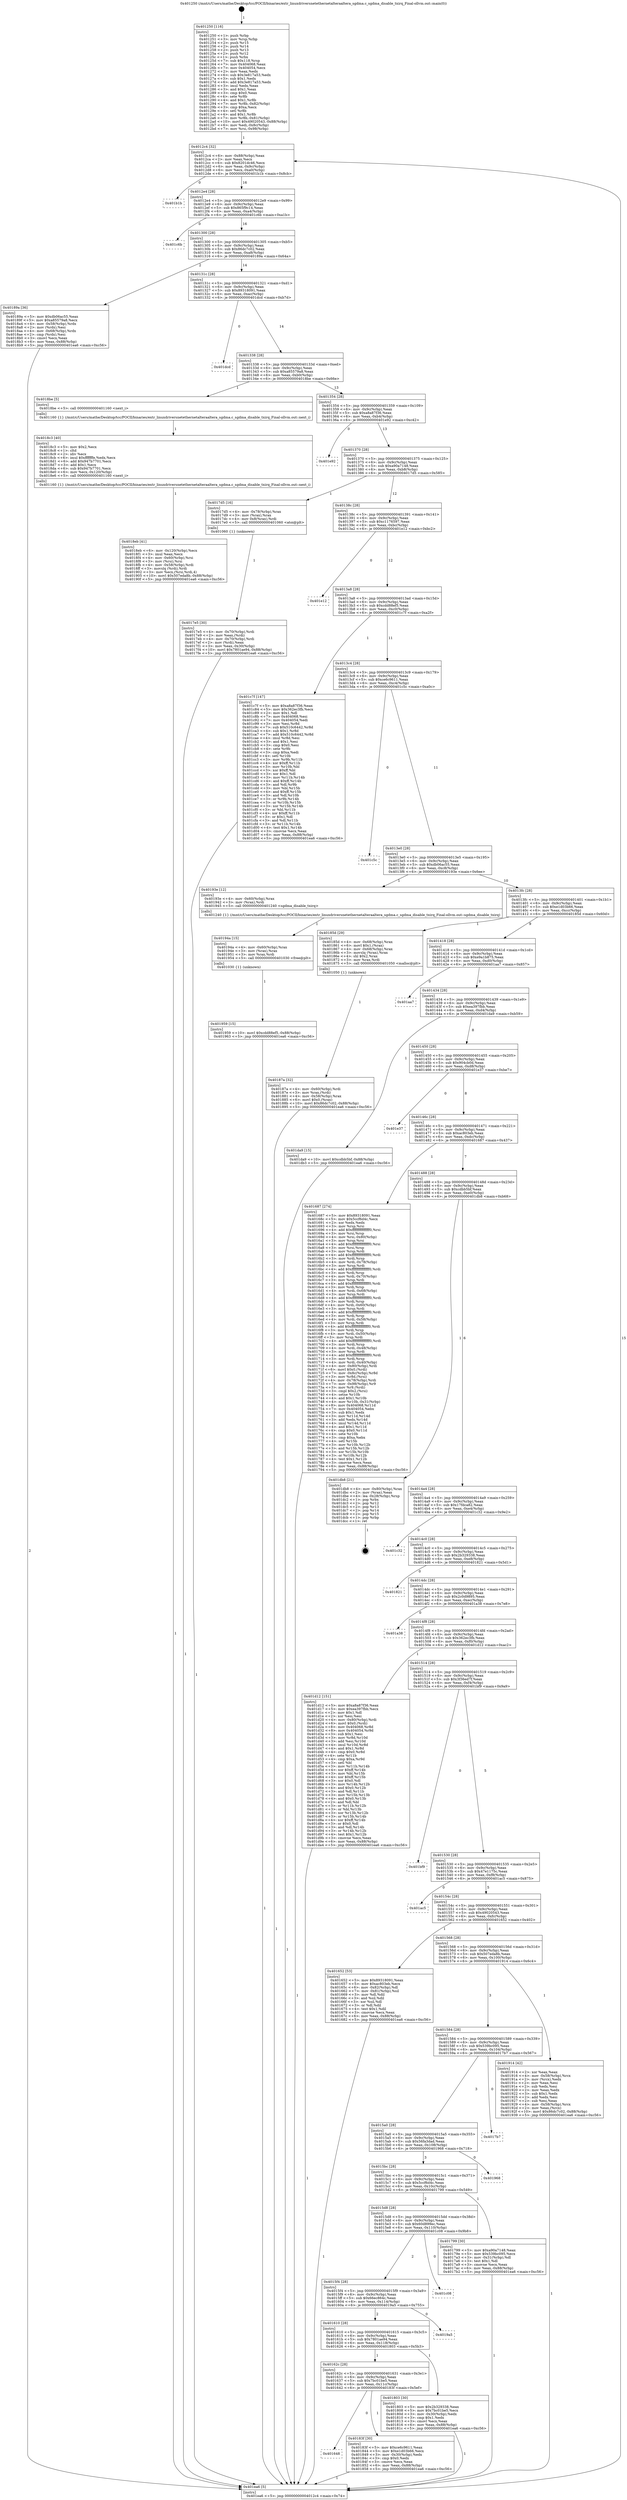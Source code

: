 digraph "0x401250" {
  label = "0x401250 (/mnt/c/Users/mathe/Desktop/tcc/POCII/binaries/extr_linuxdriversnetethernetalteraaltera_sgdma.c_sgdma_disable_txirq_Final-ollvm.out::main(0))"
  labelloc = "t"
  node[shape=record]

  Entry [label="",width=0.3,height=0.3,shape=circle,fillcolor=black,style=filled]
  "0x4012c4" [label="{
     0x4012c4 [32]\l
     | [instrs]\l
     &nbsp;&nbsp;0x4012c4 \<+6\>: mov -0x88(%rbp),%eax\l
     &nbsp;&nbsp;0x4012ca \<+2\>: mov %eax,%ecx\l
     &nbsp;&nbsp;0x4012cc \<+6\>: sub $0x8201dc46,%ecx\l
     &nbsp;&nbsp;0x4012d2 \<+6\>: mov %eax,-0x9c(%rbp)\l
     &nbsp;&nbsp;0x4012d8 \<+6\>: mov %ecx,-0xa0(%rbp)\l
     &nbsp;&nbsp;0x4012de \<+6\>: je 0000000000401b1b \<main+0x8cb\>\l
  }"]
  "0x401b1b" [label="{
     0x401b1b\l
  }", style=dashed]
  "0x4012e4" [label="{
     0x4012e4 [28]\l
     | [instrs]\l
     &nbsp;&nbsp;0x4012e4 \<+5\>: jmp 00000000004012e9 \<main+0x99\>\l
     &nbsp;&nbsp;0x4012e9 \<+6\>: mov -0x9c(%rbp),%eax\l
     &nbsp;&nbsp;0x4012ef \<+5\>: sub $0x865f9c14,%eax\l
     &nbsp;&nbsp;0x4012f4 \<+6\>: mov %eax,-0xa4(%rbp)\l
     &nbsp;&nbsp;0x4012fa \<+6\>: je 0000000000401c6b \<main+0xa1b\>\l
  }"]
  Exit [label="",width=0.3,height=0.3,shape=circle,fillcolor=black,style=filled,peripheries=2]
  "0x401c6b" [label="{
     0x401c6b\l
  }", style=dashed]
  "0x401300" [label="{
     0x401300 [28]\l
     | [instrs]\l
     &nbsp;&nbsp;0x401300 \<+5\>: jmp 0000000000401305 \<main+0xb5\>\l
     &nbsp;&nbsp;0x401305 \<+6\>: mov -0x9c(%rbp),%eax\l
     &nbsp;&nbsp;0x40130b \<+5\>: sub $0x86dc7c02,%eax\l
     &nbsp;&nbsp;0x401310 \<+6\>: mov %eax,-0xa8(%rbp)\l
     &nbsp;&nbsp;0x401316 \<+6\>: je 000000000040189a \<main+0x64a\>\l
  }"]
  "0x401959" [label="{
     0x401959 [15]\l
     | [instrs]\l
     &nbsp;&nbsp;0x401959 \<+10\>: movl $0xcdd88ef5,-0x88(%rbp)\l
     &nbsp;&nbsp;0x401963 \<+5\>: jmp 0000000000401ea6 \<main+0xc56\>\l
  }"]
  "0x40189a" [label="{
     0x40189a [36]\l
     | [instrs]\l
     &nbsp;&nbsp;0x40189a \<+5\>: mov $0xdb06ac55,%eax\l
     &nbsp;&nbsp;0x40189f \<+5\>: mov $0xa85579a8,%ecx\l
     &nbsp;&nbsp;0x4018a4 \<+4\>: mov -0x58(%rbp),%rdx\l
     &nbsp;&nbsp;0x4018a8 \<+2\>: mov (%rdx),%esi\l
     &nbsp;&nbsp;0x4018aa \<+4\>: mov -0x68(%rbp),%rdx\l
     &nbsp;&nbsp;0x4018ae \<+2\>: cmp (%rdx),%esi\l
     &nbsp;&nbsp;0x4018b0 \<+3\>: cmovl %ecx,%eax\l
     &nbsp;&nbsp;0x4018b3 \<+6\>: mov %eax,-0x88(%rbp)\l
     &nbsp;&nbsp;0x4018b9 \<+5\>: jmp 0000000000401ea6 \<main+0xc56\>\l
  }"]
  "0x40131c" [label="{
     0x40131c [28]\l
     | [instrs]\l
     &nbsp;&nbsp;0x40131c \<+5\>: jmp 0000000000401321 \<main+0xd1\>\l
     &nbsp;&nbsp;0x401321 \<+6\>: mov -0x9c(%rbp),%eax\l
     &nbsp;&nbsp;0x401327 \<+5\>: sub $0x89318091,%eax\l
     &nbsp;&nbsp;0x40132c \<+6\>: mov %eax,-0xac(%rbp)\l
     &nbsp;&nbsp;0x401332 \<+6\>: je 0000000000401dcd \<main+0xb7d\>\l
  }"]
  "0x40194a" [label="{
     0x40194a [15]\l
     | [instrs]\l
     &nbsp;&nbsp;0x40194a \<+4\>: mov -0x60(%rbp),%rax\l
     &nbsp;&nbsp;0x40194e \<+3\>: mov (%rax),%rax\l
     &nbsp;&nbsp;0x401951 \<+3\>: mov %rax,%rdi\l
     &nbsp;&nbsp;0x401954 \<+5\>: call 0000000000401030 \<free@plt\>\l
     | [calls]\l
     &nbsp;&nbsp;0x401030 \{1\} (unknown)\l
  }"]
  "0x401dcd" [label="{
     0x401dcd\l
  }", style=dashed]
  "0x401338" [label="{
     0x401338 [28]\l
     | [instrs]\l
     &nbsp;&nbsp;0x401338 \<+5\>: jmp 000000000040133d \<main+0xed\>\l
     &nbsp;&nbsp;0x40133d \<+6\>: mov -0x9c(%rbp),%eax\l
     &nbsp;&nbsp;0x401343 \<+5\>: sub $0xa85579a8,%eax\l
     &nbsp;&nbsp;0x401348 \<+6\>: mov %eax,-0xb0(%rbp)\l
     &nbsp;&nbsp;0x40134e \<+6\>: je 00000000004018be \<main+0x66e\>\l
  }"]
  "0x4018eb" [label="{
     0x4018eb [41]\l
     | [instrs]\l
     &nbsp;&nbsp;0x4018eb \<+6\>: mov -0x120(%rbp),%ecx\l
     &nbsp;&nbsp;0x4018f1 \<+3\>: imul %eax,%ecx\l
     &nbsp;&nbsp;0x4018f4 \<+4\>: mov -0x60(%rbp),%rsi\l
     &nbsp;&nbsp;0x4018f8 \<+3\>: mov (%rsi),%rsi\l
     &nbsp;&nbsp;0x4018fb \<+4\>: mov -0x58(%rbp),%rdi\l
     &nbsp;&nbsp;0x4018ff \<+3\>: movslq (%rdi),%rdi\l
     &nbsp;&nbsp;0x401902 \<+3\>: mov %ecx,(%rsi,%rdi,4)\l
     &nbsp;&nbsp;0x401905 \<+10\>: movl $0x507eda8b,-0x88(%rbp)\l
     &nbsp;&nbsp;0x40190f \<+5\>: jmp 0000000000401ea6 \<main+0xc56\>\l
  }"]
  "0x4018be" [label="{
     0x4018be [5]\l
     | [instrs]\l
     &nbsp;&nbsp;0x4018be \<+5\>: call 0000000000401160 \<next_i\>\l
     | [calls]\l
     &nbsp;&nbsp;0x401160 \{1\} (/mnt/c/Users/mathe/Desktop/tcc/POCII/binaries/extr_linuxdriversnetethernetalteraaltera_sgdma.c_sgdma_disable_txirq_Final-ollvm.out::next_i)\l
  }"]
  "0x401354" [label="{
     0x401354 [28]\l
     | [instrs]\l
     &nbsp;&nbsp;0x401354 \<+5\>: jmp 0000000000401359 \<main+0x109\>\l
     &nbsp;&nbsp;0x401359 \<+6\>: mov -0x9c(%rbp),%eax\l
     &nbsp;&nbsp;0x40135f \<+5\>: sub $0xa8a87f36,%eax\l
     &nbsp;&nbsp;0x401364 \<+6\>: mov %eax,-0xb4(%rbp)\l
     &nbsp;&nbsp;0x40136a \<+6\>: je 0000000000401e92 \<main+0xc42\>\l
  }"]
  "0x4018c3" [label="{
     0x4018c3 [40]\l
     | [instrs]\l
     &nbsp;&nbsp;0x4018c3 \<+5\>: mov $0x2,%ecx\l
     &nbsp;&nbsp;0x4018c8 \<+1\>: cltd\l
     &nbsp;&nbsp;0x4018c9 \<+2\>: idiv %ecx\l
     &nbsp;&nbsp;0x4018cb \<+6\>: imul $0xfffffffe,%edx,%ecx\l
     &nbsp;&nbsp;0x4018d1 \<+6\>: add $0x947b7701,%ecx\l
     &nbsp;&nbsp;0x4018d7 \<+3\>: add $0x1,%ecx\l
     &nbsp;&nbsp;0x4018da \<+6\>: sub $0x947b7701,%ecx\l
     &nbsp;&nbsp;0x4018e0 \<+6\>: mov %ecx,-0x120(%rbp)\l
     &nbsp;&nbsp;0x4018e6 \<+5\>: call 0000000000401160 \<next_i\>\l
     | [calls]\l
     &nbsp;&nbsp;0x401160 \{1\} (/mnt/c/Users/mathe/Desktop/tcc/POCII/binaries/extr_linuxdriversnetethernetalteraaltera_sgdma.c_sgdma_disable_txirq_Final-ollvm.out::next_i)\l
  }"]
  "0x401e92" [label="{
     0x401e92\l
  }", style=dashed]
  "0x401370" [label="{
     0x401370 [28]\l
     | [instrs]\l
     &nbsp;&nbsp;0x401370 \<+5\>: jmp 0000000000401375 \<main+0x125\>\l
     &nbsp;&nbsp;0x401375 \<+6\>: mov -0x9c(%rbp),%eax\l
     &nbsp;&nbsp;0x40137b \<+5\>: sub $0xa90a7148,%eax\l
     &nbsp;&nbsp;0x401380 \<+6\>: mov %eax,-0xb8(%rbp)\l
     &nbsp;&nbsp;0x401386 \<+6\>: je 00000000004017d5 \<main+0x585\>\l
  }"]
  "0x40187a" [label="{
     0x40187a [32]\l
     | [instrs]\l
     &nbsp;&nbsp;0x40187a \<+4\>: mov -0x60(%rbp),%rdi\l
     &nbsp;&nbsp;0x40187e \<+3\>: mov %rax,(%rdi)\l
     &nbsp;&nbsp;0x401881 \<+4\>: mov -0x58(%rbp),%rax\l
     &nbsp;&nbsp;0x401885 \<+6\>: movl $0x0,(%rax)\l
     &nbsp;&nbsp;0x40188b \<+10\>: movl $0x86dc7c02,-0x88(%rbp)\l
     &nbsp;&nbsp;0x401895 \<+5\>: jmp 0000000000401ea6 \<main+0xc56\>\l
  }"]
  "0x4017d5" [label="{
     0x4017d5 [16]\l
     | [instrs]\l
     &nbsp;&nbsp;0x4017d5 \<+4\>: mov -0x78(%rbp),%rax\l
     &nbsp;&nbsp;0x4017d9 \<+3\>: mov (%rax),%rax\l
     &nbsp;&nbsp;0x4017dc \<+4\>: mov 0x8(%rax),%rdi\l
     &nbsp;&nbsp;0x4017e0 \<+5\>: call 0000000000401060 \<atoi@plt\>\l
     | [calls]\l
     &nbsp;&nbsp;0x401060 \{1\} (unknown)\l
  }"]
  "0x40138c" [label="{
     0x40138c [28]\l
     | [instrs]\l
     &nbsp;&nbsp;0x40138c \<+5\>: jmp 0000000000401391 \<main+0x141\>\l
     &nbsp;&nbsp;0x401391 \<+6\>: mov -0x9c(%rbp),%eax\l
     &nbsp;&nbsp;0x401397 \<+5\>: sub $0xc1176597,%eax\l
     &nbsp;&nbsp;0x40139c \<+6\>: mov %eax,-0xbc(%rbp)\l
     &nbsp;&nbsp;0x4013a2 \<+6\>: je 0000000000401e12 \<main+0xbc2\>\l
  }"]
  "0x401648" [label="{
     0x401648\l
  }", style=dashed]
  "0x401e12" [label="{
     0x401e12\l
  }", style=dashed]
  "0x4013a8" [label="{
     0x4013a8 [28]\l
     | [instrs]\l
     &nbsp;&nbsp;0x4013a8 \<+5\>: jmp 00000000004013ad \<main+0x15d\>\l
     &nbsp;&nbsp;0x4013ad \<+6\>: mov -0x9c(%rbp),%eax\l
     &nbsp;&nbsp;0x4013b3 \<+5\>: sub $0xcdd88ef5,%eax\l
     &nbsp;&nbsp;0x4013b8 \<+6\>: mov %eax,-0xc0(%rbp)\l
     &nbsp;&nbsp;0x4013be \<+6\>: je 0000000000401c7f \<main+0xa2f\>\l
  }"]
  "0x40183f" [label="{
     0x40183f [30]\l
     | [instrs]\l
     &nbsp;&nbsp;0x40183f \<+5\>: mov $0xce6c9611,%eax\l
     &nbsp;&nbsp;0x401844 \<+5\>: mov $0xe1d03b66,%ecx\l
     &nbsp;&nbsp;0x401849 \<+3\>: mov -0x30(%rbp),%edx\l
     &nbsp;&nbsp;0x40184c \<+3\>: cmp $0x0,%edx\l
     &nbsp;&nbsp;0x40184f \<+3\>: cmove %ecx,%eax\l
     &nbsp;&nbsp;0x401852 \<+6\>: mov %eax,-0x88(%rbp)\l
     &nbsp;&nbsp;0x401858 \<+5\>: jmp 0000000000401ea6 \<main+0xc56\>\l
  }"]
  "0x401c7f" [label="{
     0x401c7f [147]\l
     | [instrs]\l
     &nbsp;&nbsp;0x401c7f \<+5\>: mov $0xa8a87f36,%eax\l
     &nbsp;&nbsp;0x401c84 \<+5\>: mov $0x362ec3fb,%ecx\l
     &nbsp;&nbsp;0x401c89 \<+2\>: mov $0x1,%dl\l
     &nbsp;&nbsp;0x401c8b \<+7\>: mov 0x404068,%esi\l
     &nbsp;&nbsp;0x401c92 \<+7\>: mov 0x404054,%edi\l
     &nbsp;&nbsp;0x401c99 \<+3\>: mov %esi,%r8d\l
     &nbsp;&nbsp;0x401c9c \<+7\>: sub $0x510c6442,%r8d\l
     &nbsp;&nbsp;0x401ca3 \<+4\>: sub $0x1,%r8d\l
     &nbsp;&nbsp;0x401ca7 \<+7\>: add $0x510c6442,%r8d\l
     &nbsp;&nbsp;0x401cae \<+4\>: imul %r8d,%esi\l
     &nbsp;&nbsp;0x401cb2 \<+3\>: and $0x1,%esi\l
     &nbsp;&nbsp;0x401cb5 \<+3\>: cmp $0x0,%esi\l
     &nbsp;&nbsp;0x401cb8 \<+4\>: sete %r9b\l
     &nbsp;&nbsp;0x401cbc \<+3\>: cmp $0xa,%edi\l
     &nbsp;&nbsp;0x401cbf \<+4\>: setl %r10b\l
     &nbsp;&nbsp;0x401cc3 \<+3\>: mov %r9b,%r11b\l
     &nbsp;&nbsp;0x401cc6 \<+4\>: xor $0xff,%r11b\l
     &nbsp;&nbsp;0x401cca \<+3\>: mov %r10b,%bl\l
     &nbsp;&nbsp;0x401ccd \<+3\>: xor $0xff,%bl\l
     &nbsp;&nbsp;0x401cd0 \<+3\>: xor $0x1,%dl\l
     &nbsp;&nbsp;0x401cd3 \<+3\>: mov %r11b,%r14b\l
     &nbsp;&nbsp;0x401cd6 \<+4\>: and $0xff,%r14b\l
     &nbsp;&nbsp;0x401cda \<+3\>: and %dl,%r9b\l
     &nbsp;&nbsp;0x401cdd \<+3\>: mov %bl,%r15b\l
     &nbsp;&nbsp;0x401ce0 \<+4\>: and $0xff,%r15b\l
     &nbsp;&nbsp;0x401ce4 \<+3\>: and %dl,%r10b\l
     &nbsp;&nbsp;0x401ce7 \<+3\>: or %r9b,%r14b\l
     &nbsp;&nbsp;0x401cea \<+3\>: or %r10b,%r15b\l
     &nbsp;&nbsp;0x401ced \<+3\>: xor %r15b,%r14b\l
     &nbsp;&nbsp;0x401cf0 \<+3\>: or %bl,%r11b\l
     &nbsp;&nbsp;0x401cf3 \<+4\>: xor $0xff,%r11b\l
     &nbsp;&nbsp;0x401cf7 \<+3\>: or $0x1,%dl\l
     &nbsp;&nbsp;0x401cfa \<+3\>: and %dl,%r11b\l
     &nbsp;&nbsp;0x401cfd \<+3\>: or %r11b,%r14b\l
     &nbsp;&nbsp;0x401d00 \<+4\>: test $0x1,%r14b\l
     &nbsp;&nbsp;0x401d04 \<+3\>: cmovne %ecx,%eax\l
     &nbsp;&nbsp;0x401d07 \<+6\>: mov %eax,-0x88(%rbp)\l
     &nbsp;&nbsp;0x401d0d \<+5\>: jmp 0000000000401ea6 \<main+0xc56\>\l
  }"]
  "0x4013c4" [label="{
     0x4013c4 [28]\l
     | [instrs]\l
     &nbsp;&nbsp;0x4013c4 \<+5\>: jmp 00000000004013c9 \<main+0x179\>\l
     &nbsp;&nbsp;0x4013c9 \<+6\>: mov -0x9c(%rbp),%eax\l
     &nbsp;&nbsp;0x4013cf \<+5\>: sub $0xce6c9611,%eax\l
     &nbsp;&nbsp;0x4013d4 \<+6\>: mov %eax,-0xc4(%rbp)\l
     &nbsp;&nbsp;0x4013da \<+6\>: je 0000000000401c5c \<main+0xa0c\>\l
  }"]
  "0x40162c" [label="{
     0x40162c [28]\l
     | [instrs]\l
     &nbsp;&nbsp;0x40162c \<+5\>: jmp 0000000000401631 \<main+0x3e1\>\l
     &nbsp;&nbsp;0x401631 \<+6\>: mov -0x9c(%rbp),%eax\l
     &nbsp;&nbsp;0x401637 \<+5\>: sub $0x7bc01be5,%eax\l
     &nbsp;&nbsp;0x40163c \<+6\>: mov %eax,-0x11c(%rbp)\l
     &nbsp;&nbsp;0x401642 \<+6\>: je 000000000040183f \<main+0x5ef\>\l
  }"]
  "0x401c5c" [label="{
     0x401c5c\l
  }", style=dashed]
  "0x4013e0" [label="{
     0x4013e0 [28]\l
     | [instrs]\l
     &nbsp;&nbsp;0x4013e0 \<+5\>: jmp 00000000004013e5 \<main+0x195\>\l
     &nbsp;&nbsp;0x4013e5 \<+6\>: mov -0x9c(%rbp),%eax\l
     &nbsp;&nbsp;0x4013eb \<+5\>: sub $0xdb06ac55,%eax\l
     &nbsp;&nbsp;0x4013f0 \<+6\>: mov %eax,-0xc8(%rbp)\l
     &nbsp;&nbsp;0x4013f6 \<+6\>: je 000000000040193e \<main+0x6ee\>\l
  }"]
  "0x401803" [label="{
     0x401803 [30]\l
     | [instrs]\l
     &nbsp;&nbsp;0x401803 \<+5\>: mov $0x2b329338,%eax\l
     &nbsp;&nbsp;0x401808 \<+5\>: mov $0x7bc01be5,%ecx\l
     &nbsp;&nbsp;0x40180d \<+3\>: mov -0x30(%rbp),%edx\l
     &nbsp;&nbsp;0x401810 \<+3\>: cmp $0x1,%edx\l
     &nbsp;&nbsp;0x401813 \<+3\>: cmovl %ecx,%eax\l
     &nbsp;&nbsp;0x401816 \<+6\>: mov %eax,-0x88(%rbp)\l
     &nbsp;&nbsp;0x40181c \<+5\>: jmp 0000000000401ea6 \<main+0xc56\>\l
  }"]
  "0x40193e" [label="{
     0x40193e [12]\l
     | [instrs]\l
     &nbsp;&nbsp;0x40193e \<+4\>: mov -0x60(%rbp),%rax\l
     &nbsp;&nbsp;0x401942 \<+3\>: mov (%rax),%rdi\l
     &nbsp;&nbsp;0x401945 \<+5\>: call 0000000000401240 \<sgdma_disable_txirq\>\l
     | [calls]\l
     &nbsp;&nbsp;0x401240 \{1\} (/mnt/c/Users/mathe/Desktop/tcc/POCII/binaries/extr_linuxdriversnetethernetalteraaltera_sgdma.c_sgdma_disable_txirq_Final-ollvm.out::sgdma_disable_txirq)\l
  }"]
  "0x4013fc" [label="{
     0x4013fc [28]\l
     | [instrs]\l
     &nbsp;&nbsp;0x4013fc \<+5\>: jmp 0000000000401401 \<main+0x1b1\>\l
     &nbsp;&nbsp;0x401401 \<+6\>: mov -0x9c(%rbp),%eax\l
     &nbsp;&nbsp;0x401407 \<+5\>: sub $0xe1d03b66,%eax\l
     &nbsp;&nbsp;0x40140c \<+6\>: mov %eax,-0xcc(%rbp)\l
     &nbsp;&nbsp;0x401412 \<+6\>: je 000000000040185d \<main+0x60d\>\l
  }"]
  "0x401610" [label="{
     0x401610 [28]\l
     | [instrs]\l
     &nbsp;&nbsp;0x401610 \<+5\>: jmp 0000000000401615 \<main+0x3c5\>\l
     &nbsp;&nbsp;0x401615 \<+6\>: mov -0x9c(%rbp),%eax\l
     &nbsp;&nbsp;0x40161b \<+5\>: sub $0x7801ae94,%eax\l
     &nbsp;&nbsp;0x401620 \<+6\>: mov %eax,-0x118(%rbp)\l
     &nbsp;&nbsp;0x401626 \<+6\>: je 0000000000401803 \<main+0x5b3\>\l
  }"]
  "0x40185d" [label="{
     0x40185d [29]\l
     | [instrs]\l
     &nbsp;&nbsp;0x40185d \<+4\>: mov -0x68(%rbp),%rax\l
     &nbsp;&nbsp;0x401861 \<+6\>: movl $0x1,(%rax)\l
     &nbsp;&nbsp;0x401867 \<+4\>: mov -0x68(%rbp),%rax\l
     &nbsp;&nbsp;0x40186b \<+3\>: movslq (%rax),%rax\l
     &nbsp;&nbsp;0x40186e \<+4\>: shl $0x2,%rax\l
     &nbsp;&nbsp;0x401872 \<+3\>: mov %rax,%rdi\l
     &nbsp;&nbsp;0x401875 \<+5\>: call 0000000000401050 \<malloc@plt\>\l
     | [calls]\l
     &nbsp;&nbsp;0x401050 \{1\} (unknown)\l
  }"]
  "0x401418" [label="{
     0x401418 [28]\l
     | [instrs]\l
     &nbsp;&nbsp;0x401418 \<+5\>: jmp 000000000040141d \<main+0x1cd\>\l
     &nbsp;&nbsp;0x40141d \<+6\>: mov -0x9c(%rbp),%eax\l
     &nbsp;&nbsp;0x401423 \<+5\>: sub $0xe9a1b875,%eax\l
     &nbsp;&nbsp;0x401428 \<+6\>: mov %eax,-0xd0(%rbp)\l
     &nbsp;&nbsp;0x40142e \<+6\>: je 0000000000401aa7 \<main+0x857\>\l
  }"]
  "0x4019a5" [label="{
     0x4019a5\l
  }", style=dashed]
  "0x401aa7" [label="{
     0x401aa7\l
  }", style=dashed]
  "0x401434" [label="{
     0x401434 [28]\l
     | [instrs]\l
     &nbsp;&nbsp;0x401434 \<+5\>: jmp 0000000000401439 \<main+0x1e9\>\l
     &nbsp;&nbsp;0x401439 \<+6\>: mov -0x9c(%rbp),%eax\l
     &nbsp;&nbsp;0x40143f \<+5\>: sub $0xea397fbb,%eax\l
     &nbsp;&nbsp;0x401444 \<+6\>: mov %eax,-0xd4(%rbp)\l
     &nbsp;&nbsp;0x40144a \<+6\>: je 0000000000401da9 \<main+0xb59\>\l
  }"]
  "0x4015f4" [label="{
     0x4015f4 [28]\l
     | [instrs]\l
     &nbsp;&nbsp;0x4015f4 \<+5\>: jmp 00000000004015f9 \<main+0x3a9\>\l
     &nbsp;&nbsp;0x4015f9 \<+6\>: mov -0x9c(%rbp),%eax\l
     &nbsp;&nbsp;0x4015ff \<+5\>: sub $0x66ec864c,%eax\l
     &nbsp;&nbsp;0x401604 \<+6\>: mov %eax,-0x114(%rbp)\l
     &nbsp;&nbsp;0x40160a \<+6\>: je 00000000004019a5 \<main+0x755\>\l
  }"]
  "0x401da9" [label="{
     0x401da9 [15]\l
     | [instrs]\l
     &nbsp;&nbsp;0x401da9 \<+10\>: movl $0xcdbb5bf,-0x88(%rbp)\l
     &nbsp;&nbsp;0x401db3 \<+5\>: jmp 0000000000401ea6 \<main+0xc56\>\l
  }"]
  "0x401450" [label="{
     0x401450 [28]\l
     | [instrs]\l
     &nbsp;&nbsp;0x401450 \<+5\>: jmp 0000000000401455 \<main+0x205\>\l
     &nbsp;&nbsp;0x401455 \<+6\>: mov -0x9c(%rbp),%eax\l
     &nbsp;&nbsp;0x40145b \<+5\>: sub $0x904cb0d,%eax\l
     &nbsp;&nbsp;0x401460 \<+6\>: mov %eax,-0xd8(%rbp)\l
     &nbsp;&nbsp;0x401466 \<+6\>: je 0000000000401e37 \<main+0xbe7\>\l
  }"]
  "0x401c08" [label="{
     0x401c08\l
  }", style=dashed]
  "0x401e37" [label="{
     0x401e37\l
  }", style=dashed]
  "0x40146c" [label="{
     0x40146c [28]\l
     | [instrs]\l
     &nbsp;&nbsp;0x40146c \<+5\>: jmp 0000000000401471 \<main+0x221\>\l
     &nbsp;&nbsp;0x401471 \<+6\>: mov -0x9c(%rbp),%eax\l
     &nbsp;&nbsp;0x401477 \<+5\>: sub $0xac803eb,%eax\l
     &nbsp;&nbsp;0x40147c \<+6\>: mov %eax,-0xdc(%rbp)\l
     &nbsp;&nbsp;0x401482 \<+6\>: je 0000000000401687 \<main+0x437\>\l
  }"]
  "0x4017e5" [label="{
     0x4017e5 [30]\l
     | [instrs]\l
     &nbsp;&nbsp;0x4017e5 \<+4\>: mov -0x70(%rbp),%rdi\l
     &nbsp;&nbsp;0x4017e9 \<+2\>: mov %eax,(%rdi)\l
     &nbsp;&nbsp;0x4017eb \<+4\>: mov -0x70(%rbp),%rdi\l
     &nbsp;&nbsp;0x4017ef \<+2\>: mov (%rdi),%eax\l
     &nbsp;&nbsp;0x4017f1 \<+3\>: mov %eax,-0x30(%rbp)\l
     &nbsp;&nbsp;0x4017f4 \<+10\>: movl $0x7801ae94,-0x88(%rbp)\l
     &nbsp;&nbsp;0x4017fe \<+5\>: jmp 0000000000401ea6 \<main+0xc56\>\l
  }"]
  "0x401687" [label="{
     0x401687 [274]\l
     | [instrs]\l
     &nbsp;&nbsp;0x401687 \<+5\>: mov $0x89318091,%eax\l
     &nbsp;&nbsp;0x40168c \<+5\>: mov $0x5ccf6d4c,%ecx\l
     &nbsp;&nbsp;0x401691 \<+2\>: xor %edx,%edx\l
     &nbsp;&nbsp;0x401693 \<+3\>: mov %rsp,%rsi\l
     &nbsp;&nbsp;0x401696 \<+4\>: add $0xfffffffffffffff0,%rsi\l
     &nbsp;&nbsp;0x40169a \<+3\>: mov %rsi,%rsp\l
     &nbsp;&nbsp;0x40169d \<+4\>: mov %rsi,-0x80(%rbp)\l
     &nbsp;&nbsp;0x4016a1 \<+3\>: mov %rsp,%rsi\l
     &nbsp;&nbsp;0x4016a4 \<+4\>: add $0xfffffffffffffff0,%rsi\l
     &nbsp;&nbsp;0x4016a8 \<+3\>: mov %rsi,%rsp\l
     &nbsp;&nbsp;0x4016ab \<+3\>: mov %rsp,%rdi\l
     &nbsp;&nbsp;0x4016ae \<+4\>: add $0xfffffffffffffff0,%rdi\l
     &nbsp;&nbsp;0x4016b2 \<+3\>: mov %rdi,%rsp\l
     &nbsp;&nbsp;0x4016b5 \<+4\>: mov %rdi,-0x78(%rbp)\l
     &nbsp;&nbsp;0x4016b9 \<+3\>: mov %rsp,%rdi\l
     &nbsp;&nbsp;0x4016bc \<+4\>: add $0xfffffffffffffff0,%rdi\l
     &nbsp;&nbsp;0x4016c0 \<+3\>: mov %rdi,%rsp\l
     &nbsp;&nbsp;0x4016c3 \<+4\>: mov %rdi,-0x70(%rbp)\l
     &nbsp;&nbsp;0x4016c7 \<+3\>: mov %rsp,%rdi\l
     &nbsp;&nbsp;0x4016ca \<+4\>: add $0xfffffffffffffff0,%rdi\l
     &nbsp;&nbsp;0x4016ce \<+3\>: mov %rdi,%rsp\l
     &nbsp;&nbsp;0x4016d1 \<+4\>: mov %rdi,-0x68(%rbp)\l
     &nbsp;&nbsp;0x4016d5 \<+3\>: mov %rsp,%rdi\l
     &nbsp;&nbsp;0x4016d8 \<+4\>: add $0xfffffffffffffff0,%rdi\l
     &nbsp;&nbsp;0x4016dc \<+3\>: mov %rdi,%rsp\l
     &nbsp;&nbsp;0x4016df \<+4\>: mov %rdi,-0x60(%rbp)\l
     &nbsp;&nbsp;0x4016e3 \<+3\>: mov %rsp,%rdi\l
     &nbsp;&nbsp;0x4016e6 \<+4\>: add $0xfffffffffffffff0,%rdi\l
     &nbsp;&nbsp;0x4016ea \<+3\>: mov %rdi,%rsp\l
     &nbsp;&nbsp;0x4016ed \<+4\>: mov %rdi,-0x58(%rbp)\l
     &nbsp;&nbsp;0x4016f1 \<+3\>: mov %rsp,%rdi\l
     &nbsp;&nbsp;0x4016f4 \<+4\>: add $0xfffffffffffffff0,%rdi\l
     &nbsp;&nbsp;0x4016f8 \<+3\>: mov %rdi,%rsp\l
     &nbsp;&nbsp;0x4016fb \<+4\>: mov %rdi,-0x50(%rbp)\l
     &nbsp;&nbsp;0x4016ff \<+3\>: mov %rsp,%rdi\l
     &nbsp;&nbsp;0x401702 \<+4\>: add $0xfffffffffffffff0,%rdi\l
     &nbsp;&nbsp;0x401706 \<+3\>: mov %rdi,%rsp\l
     &nbsp;&nbsp;0x401709 \<+4\>: mov %rdi,-0x48(%rbp)\l
     &nbsp;&nbsp;0x40170d \<+3\>: mov %rsp,%rdi\l
     &nbsp;&nbsp;0x401710 \<+4\>: add $0xfffffffffffffff0,%rdi\l
     &nbsp;&nbsp;0x401714 \<+3\>: mov %rdi,%rsp\l
     &nbsp;&nbsp;0x401717 \<+4\>: mov %rdi,-0x40(%rbp)\l
     &nbsp;&nbsp;0x40171b \<+4\>: mov -0x80(%rbp),%rdi\l
     &nbsp;&nbsp;0x40171f \<+6\>: movl $0x0,(%rdi)\l
     &nbsp;&nbsp;0x401725 \<+7\>: mov -0x8c(%rbp),%r8d\l
     &nbsp;&nbsp;0x40172c \<+3\>: mov %r8d,(%rsi)\l
     &nbsp;&nbsp;0x40172f \<+4\>: mov -0x78(%rbp),%rdi\l
     &nbsp;&nbsp;0x401733 \<+7\>: mov -0x98(%rbp),%r9\l
     &nbsp;&nbsp;0x40173a \<+3\>: mov %r9,(%rdi)\l
     &nbsp;&nbsp;0x40173d \<+3\>: cmpl $0x2,(%rsi)\l
     &nbsp;&nbsp;0x401740 \<+4\>: setne %r10b\l
     &nbsp;&nbsp;0x401744 \<+4\>: and $0x1,%r10b\l
     &nbsp;&nbsp;0x401748 \<+4\>: mov %r10b,-0x31(%rbp)\l
     &nbsp;&nbsp;0x40174c \<+8\>: mov 0x404068,%r11d\l
     &nbsp;&nbsp;0x401754 \<+7\>: mov 0x404054,%ebx\l
     &nbsp;&nbsp;0x40175b \<+3\>: sub $0x1,%edx\l
     &nbsp;&nbsp;0x40175e \<+3\>: mov %r11d,%r14d\l
     &nbsp;&nbsp;0x401761 \<+3\>: add %edx,%r14d\l
     &nbsp;&nbsp;0x401764 \<+4\>: imul %r14d,%r11d\l
     &nbsp;&nbsp;0x401768 \<+4\>: and $0x1,%r11d\l
     &nbsp;&nbsp;0x40176c \<+4\>: cmp $0x0,%r11d\l
     &nbsp;&nbsp;0x401770 \<+4\>: sete %r10b\l
     &nbsp;&nbsp;0x401774 \<+3\>: cmp $0xa,%ebx\l
     &nbsp;&nbsp;0x401777 \<+4\>: setl %r15b\l
     &nbsp;&nbsp;0x40177b \<+3\>: mov %r10b,%r12b\l
     &nbsp;&nbsp;0x40177e \<+3\>: and %r15b,%r12b\l
     &nbsp;&nbsp;0x401781 \<+3\>: xor %r15b,%r10b\l
     &nbsp;&nbsp;0x401784 \<+3\>: or %r10b,%r12b\l
     &nbsp;&nbsp;0x401787 \<+4\>: test $0x1,%r12b\l
     &nbsp;&nbsp;0x40178b \<+3\>: cmovne %ecx,%eax\l
     &nbsp;&nbsp;0x40178e \<+6\>: mov %eax,-0x88(%rbp)\l
     &nbsp;&nbsp;0x401794 \<+5\>: jmp 0000000000401ea6 \<main+0xc56\>\l
  }"]
  "0x401488" [label="{
     0x401488 [28]\l
     | [instrs]\l
     &nbsp;&nbsp;0x401488 \<+5\>: jmp 000000000040148d \<main+0x23d\>\l
     &nbsp;&nbsp;0x40148d \<+6\>: mov -0x9c(%rbp),%eax\l
     &nbsp;&nbsp;0x401493 \<+5\>: sub $0xcdbb5bf,%eax\l
     &nbsp;&nbsp;0x401498 \<+6\>: mov %eax,-0xe0(%rbp)\l
     &nbsp;&nbsp;0x40149e \<+6\>: je 0000000000401db8 \<main+0xb68\>\l
  }"]
  "0x4015d8" [label="{
     0x4015d8 [28]\l
     | [instrs]\l
     &nbsp;&nbsp;0x4015d8 \<+5\>: jmp 00000000004015dd \<main+0x38d\>\l
     &nbsp;&nbsp;0x4015dd \<+6\>: mov -0x9c(%rbp),%eax\l
     &nbsp;&nbsp;0x4015e3 \<+5\>: sub $0x60d899ec,%eax\l
     &nbsp;&nbsp;0x4015e8 \<+6\>: mov %eax,-0x110(%rbp)\l
     &nbsp;&nbsp;0x4015ee \<+6\>: je 0000000000401c08 \<main+0x9b8\>\l
  }"]
  "0x401db8" [label="{
     0x401db8 [21]\l
     | [instrs]\l
     &nbsp;&nbsp;0x401db8 \<+4\>: mov -0x80(%rbp),%rax\l
     &nbsp;&nbsp;0x401dbc \<+2\>: mov (%rax),%eax\l
     &nbsp;&nbsp;0x401dbe \<+4\>: lea -0x28(%rbp),%rsp\l
     &nbsp;&nbsp;0x401dc2 \<+1\>: pop %rbx\l
     &nbsp;&nbsp;0x401dc3 \<+2\>: pop %r12\l
     &nbsp;&nbsp;0x401dc5 \<+2\>: pop %r13\l
     &nbsp;&nbsp;0x401dc7 \<+2\>: pop %r14\l
     &nbsp;&nbsp;0x401dc9 \<+2\>: pop %r15\l
     &nbsp;&nbsp;0x401dcb \<+1\>: pop %rbp\l
     &nbsp;&nbsp;0x401dcc \<+1\>: ret\l
  }"]
  "0x4014a4" [label="{
     0x4014a4 [28]\l
     | [instrs]\l
     &nbsp;&nbsp;0x4014a4 \<+5\>: jmp 00000000004014a9 \<main+0x259\>\l
     &nbsp;&nbsp;0x4014a9 \<+6\>: mov -0x9c(%rbp),%eax\l
     &nbsp;&nbsp;0x4014af \<+5\>: sub $0x17fdca82,%eax\l
     &nbsp;&nbsp;0x4014b4 \<+6\>: mov %eax,-0xe4(%rbp)\l
     &nbsp;&nbsp;0x4014ba \<+6\>: je 0000000000401c32 \<main+0x9e2\>\l
  }"]
  "0x401799" [label="{
     0x401799 [30]\l
     | [instrs]\l
     &nbsp;&nbsp;0x401799 \<+5\>: mov $0xa90a7148,%eax\l
     &nbsp;&nbsp;0x40179e \<+5\>: mov $0x539bc095,%ecx\l
     &nbsp;&nbsp;0x4017a3 \<+3\>: mov -0x31(%rbp),%dl\l
     &nbsp;&nbsp;0x4017a6 \<+3\>: test $0x1,%dl\l
     &nbsp;&nbsp;0x4017a9 \<+3\>: cmovne %ecx,%eax\l
     &nbsp;&nbsp;0x4017ac \<+6\>: mov %eax,-0x88(%rbp)\l
     &nbsp;&nbsp;0x4017b2 \<+5\>: jmp 0000000000401ea6 \<main+0xc56\>\l
  }"]
  "0x401c32" [label="{
     0x401c32\l
  }", style=dashed]
  "0x4014c0" [label="{
     0x4014c0 [28]\l
     | [instrs]\l
     &nbsp;&nbsp;0x4014c0 \<+5\>: jmp 00000000004014c5 \<main+0x275\>\l
     &nbsp;&nbsp;0x4014c5 \<+6\>: mov -0x9c(%rbp),%eax\l
     &nbsp;&nbsp;0x4014cb \<+5\>: sub $0x2b329338,%eax\l
     &nbsp;&nbsp;0x4014d0 \<+6\>: mov %eax,-0xe8(%rbp)\l
     &nbsp;&nbsp;0x4014d6 \<+6\>: je 0000000000401821 \<main+0x5d1\>\l
  }"]
  "0x4015bc" [label="{
     0x4015bc [28]\l
     | [instrs]\l
     &nbsp;&nbsp;0x4015bc \<+5\>: jmp 00000000004015c1 \<main+0x371\>\l
     &nbsp;&nbsp;0x4015c1 \<+6\>: mov -0x9c(%rbp),%eax\l
     &nbsp;&nbsp;0x4015c7 \<+5\>: sub $0x5ccf6d4c,%eax\l
     &nbsp;&nbsp;0x4015cc \<+6\>: mov %eax,-0x10c(%rbp)\l
     &nbsp;&nbsp;0x4015d2 \<+6\>: je 0000000000401799 \<main+0x549\>\l
  }"]
  "0x401821" [label="{
     0x401821\l
  }", style=dashed]
  "0x4014dc" [label="{
     0x4014dc [28]\l
     | [instrs]\l
     &nbsp;&nbsp;0x4014dc \<+5\>: jmp 00000000004014e1 \<main+0x291\>\l
     &nbsp;&nbsp;0x4014e1 \<+6\>: mov -0x9c(%rbp),%eax\l
     &nbsp;&nbsp;0x4014e7 \<+5\>: sub $0x2c0d9895,%eax\l
     &nbsp;&nbsp;0x4014ec \<+6\>: mov %eax,-0xec(%rbp)\l
     &nbsp;&nbsp;0x4014f2 \<+6\>: je 0000000000401a38 \<main+0x7e8\>\l
  }"]
  "0x401968" [label="{
     0x401968\l
  }", style=dashed]
  "0x401a38" [label="{
     0x401a38\l
  }", style=dashed]
  "0x4014f8" [label="{
     0x4014f8 [28]\l
     | [instrs]\l
     &nbsp;&nbsp;0x4014f8 \<+5\>: jmp 00000000004014fd \<main+0x2ad\>\l
     &nbsp;&nbsp;0x4014fd \<+6\>: mov -0x9c(%rbp),%eax\l
     &nbsp;&nbsp;0x401503 \<+5\>: sub $0x362ec3fb,%eax\l
     &nbsp;&nbsp;0x401508 \<+6\>: mov %eax,-0xf0(%rbp)\l
     &nbsp;&nbsp;0x40150e \<+6\>: je 0000000000401d12 \<main+0xac2\>\l
  }"]
  "0x4015a0" [label="{
     0x4015a0 [28]\l
     | [instrs]\l
     &nbsp;&nbsp;0x4015a0 \<+5\>: jmp 00000000004015a5 \<main+0x355\>\l
     &nbsp;&nbsp;0x4015a5 \<+6\>: mov -0x9c(%rbp),%eax\l
     &nbsp;&nbsp;0x4015ab \<+5\>: sub $0x56fa3dad,%eax\l
     &nbsp;&nbsp;0x4015b0 \<+6\>: mov %eax,-0x108(%rbp)\l
     &nbsp;&nbsp;0x4015b6 \<+6\>: je 0000000000401968 \<main+0x718\>\l
  }"]
  "0x401d12" [label="{
     0x401d12 [151]\l
     | [instrs]\l
     &nbsp;&nbsp;0x401d12 \<+5\>: mov $0xa8a87f36,%eax\l
     &nbsp;&nbsp;0x401d17 \<+5\>: mov $0xea397fbb,%ecx\l
     &nbsp;&nbsp;0x401d1c \<+2\>: mov $0x1,%dl\l
     &nbsp;&nbsp;0x401d1e \<+2\>: xor %esi,%esi\l
     &nbsp;&nbsp;0x401d20 \<+4\>: mov -0x80(%rbp),%rdi\l
     &nbsp;&nbsp;0x401d24 \<+6\>: movl $0x0,(%rdi)\l
     &nbsp;&nbsp;0x401d2a \<+8\>: mov 0x404068,%r8d\l
     &nbsp;&nbsp;0x401d32 \<+8\>: mov 0x404054,%r9d\l
     &nbsp;&nbsp;0x401d3a \<+3\>: sub $0x1,%esi\l
     &nbsp;&nbsp;0x401d3d \<+3\>: mov %r8d,%r10d\l
     &nbsp;&nbsp;0x401d40 \<+3\>: add %esi,%r10d\l
     &nbsp;&nbsp;0x401d43 \<+4\>: imul %r10d,%r8d\l
     &nbsp;&nbsp;0x401d47 \<+4\>: and $0x1,%r8d\l
     &nbsp;&nbsp;0x401d4b \<+4\>: cmp $0x0,%r8d\l
     &nbsp;&nbsp;0x401d4f \<+4\>: sete %r11b\l
     &nbsp;&nbsp;0x401d53 \<+4\>: cmp $0xa,%r9d\l
     &nbsp;&nbsp;0x401d57 \<+3\>: setl %bl\l
     &nbsp;&nbsp;0x401d5a \<+3\>: mov %r11b,%r14b\l
     &nbsp;&nbsp;0x401d5d \<+4\>: xor $0xff,%r14b\l
     &nbsp;&nbsp;0x401d61 \<+3\>: mov %bl,%r15b\l
     &nbsp;&nbsp;0x401d64 \<+4\>: xor $0xff,%r15b\l
     &nbsp;&nbsp;0x401d68 \<+3\>: xor $0x0,%dl\l
     &nbsp;&nbsp;0x401d6b \<+3\>: mov %r14b,%r12b\l
     &nbsp;&nbsp;0x401d6e \<+4\>: and $0x0,%r12b\l
     &nbsp;&nbsp;0x401d72 \<+3\>: and %dl,%r11b\l
     &nbsp;&nbsp;0x401d75 \<+3\>: mov %r15b,%r13b\l
     &nbsp;&nbsp;0x401d78 \<+4\>: and $0x0,%r13b\l
     &nbsp;&nbsp;0x401d7c \<+2\>: and %dl,%bl\l
     &nbsp;&nbsp;0x401d7e \<+3\>: or %r11b,%r12b\l
     &nbsp;&nbsp;0x401d81 \<+3\>: or %bl,%r13b\l
     &nbsp;&nbsp;0x401d84 \<+3\>: xor %r13b,%r12b\l
     &nbsp;&nbsp;0x401d87 \<+3\>: or %r15b,%r14b\l
     &nbsp;&nbsp;0x401d8a \<+4\>: xor $0xff,%r14b\l
     &nbsp;&nbsp;0x401d8e \<+3\>: or $0x0,%dl\l
     &nbsp;&nbsp;0x401d91 \<+3\>: and %dl,%r14b\l
     &nbsp;&nbsp;0x401d94 \<+3\>: or %r14b,%r12b\l
     &nbsp;&nbsp;0x401d97 \<+4\>: test $0x1,%r12b\l
     &nbsp;&nbsp;0x401d9b \<+3\>: cmovne %ecx,%eax\l
     &nbsp;&nbsp;0x401d9e \<+6\>: mov %eax,-0x88(%rbp)\l
     &nbsp;&nbsp;0x401da4 \<+5\>: jmp 0000000000401ea6 \<main+0xc56\>\l
  }"]
  "0x401514" [label="{
     0x401514 [28]\l
     | [instrs]\l
     &nbsp;&nbsp;0x401514 \<+5\>: jmp 0000000000401519 \<main+0x2c9\>\l
     &nbsp;&nbsp;0x401519 \<+6\>: mov -0x9c(%rbp),%eax\l
     &nbsp;&nbsp;0x40151f \<+5\>: sub $0x3f36ed7f,%eax\l
     &nbsp;&nbsp;0x401524 \<+6\>: mov %eax,-0xf4(%rbp)\l
     &nbsp;&nbsp;0x40152a \<+6\>: je 0000000000401bf9 \<main+0x9a9\>\l
  }"]
  "0x4017b7" [label="{
     0x4017b7\l
  }", style=dashed]
  "0x401bf9" [label="{
     0x401bf9\l
  }", style=dashed]
  "0x401530" [label="{
     0x401530 [28]\l
     | [instrs]\l
     &nbsp;&nbsp;0x401530 \<+5\>: jmp 0000000000401535 \<main+0x2e5\>\l
     &nbsp;&nbsp;0x401535 \<+6\>: mov -0x9c(%rbp),%eax\l
     &nbsp;&nbsp;0x40153b \<+5\>: sub $0x47e1175c,%eax\l
     &nbsp;&nbsp;0x401540 \<+6\>: mov %eax,-0xf8(%rbp)\l
     &nbsp;&nbsp;0x401546 \<+6\>: je 0000000000401ac5 \<main+0x875\>\l
  }"]
  "0x401584" [label="{
     0x401584 [28]\l
     | [instrs]\l
     &nbsp;&nbsp;0x401584 \<+5\>: jmp 0000000000401589 \<main+0x339\>\l
     &nbsp;&nbsp;0x401589 \<+6\>: mov -0x9c(%rbp),%eax\l
     &nbsp;&nbsp;0x40158f \<+5\>: sub $0x539bc095,%eax\l
     &nbsp;&nbsp;0x401594 \<+6\>: mov %eax,-0x104(%rbp)\l
     &nbsp;&nbsp;0x40159a \<+6\>: je 00000000004017b7 \<main+0x567\>\l
  }"]
  "0x401ac5" [label="{
     0x401ac5\l
  }", style=dashed]
  "0x40154c" [label="{
     0x40154c [28]\l
     | [instrs]\l
     &nbsp;&nbsp;0x40154c \<+5\>: jmp 0000000000401551 \<main+0x301\>\l
     &nbsp;&nbsp;0x401551 \<+6\>: mov -0x9c(%rbp),%eax\l
     &nbsp;&nbsp;0x401557 \<+5\>: sub $0x49020543,%eax\l
     &nbsp;&nbsp;0x40155c \<+6\>: mov %eax,-0xfc(%rbp)\l
     &nbsp;&nbsp;0x401562 \<+6\>: je 0000000000401652 \<main+0x402\>\l
  }"]
  "0x401914" [label="{
     0x401914 [42]\l
     | [instrs]\l
     &nbsp;&nbsp;0x401914 \<+2\>: xor %eax,%eax\l
     &nbsp;&nbsp;0x401916 \<+4\>: mov -0x58(%rbp),%rcx\l
     &nbsp;&nbsp;0x40191a \<+2\>: mov (%rcx),%edx\l
     &nbsp;&nbsp;0x40191c \<+2\>: mov %eax,%esi\l
     &nbsp;&nbsp;0x40191e \<+2\>: sub %edx,%esi\l
     &nbsp;&nbsp;0x401920 \<+2\>: mov %eax,%edx\l
     &nbsp;&nbsp;0x401922 \<+3\>: sub $0x1,%edx\l
     &nbsp;&nbsp;0x401925 \<+2\>: add %edx,%esi\l
     &nbsp;&nbsp;0x401927 \<+2\>: sub %esi,%eax\l
     &nbsp;&nbsp;0x401929 \<+4\>: mov -0x58(%rbp),%rcx\l
     &nbsp;&nbsp;0x40192d \<+2\>: mov %eax,(%rcx)\l
     &nbsp;&nbsp;0x40192f \<+10\>: movl $0x86dc7c02,-0x88(%rbp)\l
     &nbsp;&nbsp;0x401939 \<+5\>: jmp 0000000000401ea6 \<main+0xc56\>\l
  }"]
  "0x401652" [label="{
     0x401652 [53]\l
     | [instrs]\l
     &nbsp;&nbsp;0x401652 \<+5\>: mov $0x89318091,%eax\l
     &nbsp;&nbsp;0x401657 \<+5\>: mov $0xac803eb,%ecx\l
     &nbsp;&nbsp;0x40165c \<+6\>: mov -0x82(%rbp),%dl\l
     &nbsp;&nbsp;0x401662 \<+7\>: mov -0x81(%rbp),%sil\l
     &nbsp;&nbsp;0x401669 \<+3\>: mov %dl,%dil\l
     &nbsp;&nbsp;0x40166c \<+3\>: and %sil,%dil\l
     &nbsp;&nbsp;0x40166f \<+3\>: xor %sil,%dl\l
     &nbsp;&nbsp;0x401672 \<+3\>: or %dl,%dil\l
     &nbsp;&nbsp;0x401675 \<+4\>: test $0x1,%dil\l
     &nbsp;&nbsp;0x401679 \<+3\>: cmovne %ecx,%eax\l
     &nbsp;&nbsp;0x40167c \<+6\>: mov %eax,-0x88(%rbp)\l
     &nbsp;&nbsp;0x401682 \<+5\>: jmp 0000000000401ea6 \<main+0xc56\>\l
  }"]
  "0x401568" [label="{
     0x401568 [28]\l
     | [instrs]\l
     &nbsp;&nbsp;0x401568 \<+5\>: jmp 000000000040156d \<main+0x31d\>\l
     &nbsp;&nbsp;0x40156d \<+6\>: mov -0x9c(%rbp),%eax\l
     &nbsp;&nbsp;0x401573 \<+5\>: sub $0x507eda8b,%eax\l
     &nbsp;&nbsp;0x401578 \<+6\>: mov %eax,-0x100(%rbp)\l
     &nbsp;&nbsp;0x40157e \<+6\>: je 0000000000401914 \<main+0x6c4\>\l
  }"]
  "0x401ea6" [label="{
     0x401ea6 [5]\l
     | [instrs]\l
     &nbsp;&nbsp;0x401ea6 \<+5\>: jmp 00000000004012c4 \<main+0x74\>\l
  }"]
  "0x401250" [label="{
     0x401250 [116]\l
     | [instrs]\l
     &nbsp;&nbsp;0x401250 \<+1\>: push %rbp\l
     &nbsp;&nbsp;0x401251 \<+3\>: mov %rsp,%rbp\l
     &nbsp;&nbsp;0x401254 \<+2\>: push %r15\l
     &nbsp;&nbsp;0x401256 \<+2\>: push %r14\l
     &nbsp;&nbsp;0x401258 \<+2\>: push %r13\l
     &nbsp;&nbsp;0x40125a \<+2\>: push %r12\l
     &nbsp;&nbsp;0x40125c \<+1\>: push %rbx\l
     &nbsp;&nbsp;0x40125d \<+7\>: sub $0x118,%rsp\l
     &nbsp;&nbsp;0x401264 \<+7\>: mov 0x404068,%eax\l
     &nbsp;&nbsp;0x40126b \<+7\>: mov 0x404054,%ecx\l
     &nbsp;&nbsp;0x401272 \<+2\>: mov %eax,%edx\l
     &nbsp;&nbsp;0x401274 \<+6\>: sub $0x3e817a53,%edx\l
     &nbsp;&nbsp;0x40127a \<+3\>: sub $0x1,%edx\l
     &nbsp;&nbsp;0x40127d \<+6\>: add $0x3e817a53,%edx\l
     &nbsp;&nbsp;0x401283 \<+3\>: imul %edx,%eax\l
     &nbsp;&nbsp;0x401286 \<+3\>: and $0x1,%eax\l
     &nbsp;&nbsp;0x401289 \<+3\>: cmp $0x0,%eax\l
     &nbsp;&nbsp;0x40128c \<+4\>: sete %r8b\l
     &nbsp;&nbsp;0x401290 \<+4\>: and $0x1,%r8b\l
     &nbsp;&nbsp;0x401294 \<+7\>: mov %r8b,-0x82(%rbp)\l
     &nbsp;&nbsp;0x40129b \<+3\>: cmp $0xa,%ecx\l
     &nbsp;&nbsp;0x40129e \<+4\>: setl %r8b\l
     &nbsp;&nbsp;0x4012a2 \<+4\>: and $0x1,%r8b\l
     &nbsp;&nbsp;0x4012a6 \<+7\>: mov %r8b,-0x81(%rbp)\l
     &nbsp;&nbsp;0x4012ad \<+10\>: movl $0x49020543,-0x88(%rbp)\l
     &nbsp;&nbsp;0x4012b7 \<+6\>: mov %edi,-0x8c(%rbp)\l
     &nbsp;&nbsp;0x4012bd \<+7\>: mov %rsi,-0x98(%rbp)\l
  }"]
  Entry -> "0x401250" [label=" 1"]
  "0x4012c4" -> "0x401b1b" [label=" 0"]
  "0x4012c4" -> "0x4012e4" [label=" 16"]
  "0x401db8" -> Exit [label=" 1"]
  "0x4012e4" -> "0x401c6b" [label=" 0"]
  "0x4012e4" -> "0x401300" [label=" 16"]
  "0x401da9" -> "0x401ea6" [label=" 1"]
  "0x401300" -> "0x40189a" [label=" 2"]
  "0x401300" -> "0x40131c" [label=" 14"]
  "0x401d12" -> "0x401ea6" [label=" 1"]
  "0x40131c" -> "0x401dcd" [label=" 0"]
  "0x40131c" -> "0x401338" [label=" 14"]
  "0x401c7f" -> "0x401ea6" [label=" 1"]
  "0x401338" -> "0x4018be" [label=" 1"]
  "0x401338" -> "0x401354" [label=" 13"]
  "0x401959" -> "0x401ea6" [label=" 1"]
  "0x401354" -> "0x401e92" [label=" 0"]
  "0x401354" -> "0x401370" [label=" 13"]
  "0x40194a" -> "0x401959" [label=" 1"]
  "0x401370" -> "0x4017d5" [label=" 1"]
  "0x401370" -> "0x40138c" [label=" 12"]
  "0x40193e" -> "0x40194a" [label=" 1"]
  "0x40138c" -> "0x401e12" [label=" 0"]
  "0x40138c" -> "0x4013a8" [label=" 12"]
  "0x401914" -> "0x401ea6" [label=" 1"]
  "0x4013a8" -> "0x401c7f" [label=" 1"]
  "0x4013a8" -> "0x4013c4" [label=" 11"]
  "0x4018eb" -> "0x401ea6" [label=" 1"]
  "0x4013c4" -> "0x401c5c" [label=" 0"]
  "0x4013c4" -> "0x4013e0" [label=" 11"]
  "0x4018be" -> "0x4018c3" [label=" 1"]
  "0x4013e0" -> "0x40193e" [label=" 1"]
  "0x4013e0" -> "0x4013fc" [label=" 10"]
  "0x40189a" -> "0x401ea6" [label=" 2"]
  "0x4013fc" -> "0x40185d" [label=" 1"]
  "0x4013fc" -> "0x401418" [label=" 9"]
  "0x40185d" -> "0x40187a" [label=" 1"]
  "0x401418" -> "0x401aa7" [label=" 0"]
  "0x401418" -> "0x401434" [label=" 9"]
  "0x40183f" -> "0x401ea6" [label=" 1"]
  "0x401434" -> "0x401da9" [label=" 1"]
  "0x401434" -> "0x401450" [label=" 8"]
  "0x40162c" -> "0x40183f" [label=" 1"]
  "0x401450" -> "0x401e37" [label=" 0"]
  "0x401450" -> "0x40146c" [label=" 8"]
  "0x4018c3" -> "0x4018eb" [label=" 1"]
  "0x40146c" -> "0x401687" [label=" 1"]
  "0x40146c" -> "0x401488" [label=" 7"]
  "0x401610" -> "0x40162c" [label=" 1"]
  "0x401488" -> "0x401db8" [label=" 1"]
  "0x401488" -> "0x4014a4" [label=" 6"]
  "0x401610" -> "0x401803" [label=" 1"]
  "0x4014a4" -> "0x401c32" [label=" 0"]
  "0x4014a4" -> "0x4014c0" [label=" 6"]
  "0x40187a" -> "0x401ea6" [label=" 1"]
  "0x4014c0" -> "0x401821" [label=" 0"]
  "0x4014c0" -> "0x4014dc" [label=" 6"]
  "0x4015f4" -> "0x4019a5" [label=" 0"]
  "0x4014dc" -> "0x401a38" [label=" 0"]
  "0x4014dc" -> "0x4014f8" [label=" 6"]
  "0x40162c" -> "0x401648" [label=" 0"]
  "0x4014f8" -> "0x401d12" [label=" 1"]
  "0x4014f8" -> "0x401514" [label=" 5"]
  "0x4015d8" -> "0x401c08" [label=" 0"]
  "0x401514" -> "0x401bf9" [label=" 0"]
  "0x401514" -> "0x401530" [label=" 5"]
  "0x401803" -> "0x401ea6" [label=" 1"]
  "0x401530" -> "0x401ac5" [label=" 0"]
  "0x401530" -> "0x40154c" [label=" 5"]
  "0x4017d5" -> "0x4017e5" [label=" 1"]
  "0x40154c" -> "0x401652" [label=" 1"]
  "0x40154c" -> "0x401568" [label=" 4"]
  "0x401652" -> "0x401ea6" [label=" 1"]
  "0x401250" -> "0x4012c4" [label=" 1"]
  "0x401ea6" -> "0x4012c4" [label=" 15"]
  "0x401799" -> "0x401ea6" [label=" 1"]
  "0x401687" -> "0x401ea6" [label=" 1"]
  "0x4015bc" -> "0x4015d8" [label=" 2"]
  "0x401568" -> "0x401914" [label=" 1"]
  "0x401568" -> "0x401584" [label=" 3"]
  "0x4017e5" -> "0x401ea6" [label=" 1"]
  "0x401584" -> "0x4017b7" [label=" 0"]
  "0x401584" -> "0x4015a0" [label=" 3"]
  "0x4015d8" -> "0x4015f4" [label=" 2"]
  "0x4015a0" -> "0x401968" [label=" 0"]
  "0x4015a0" -> "0x4015bc" [label=" 3"]
  "0x4015f4" -> "0x401610" [label=" 2"]
  "0x4015bc" -> "0x401799" [label=" 1"]
}
